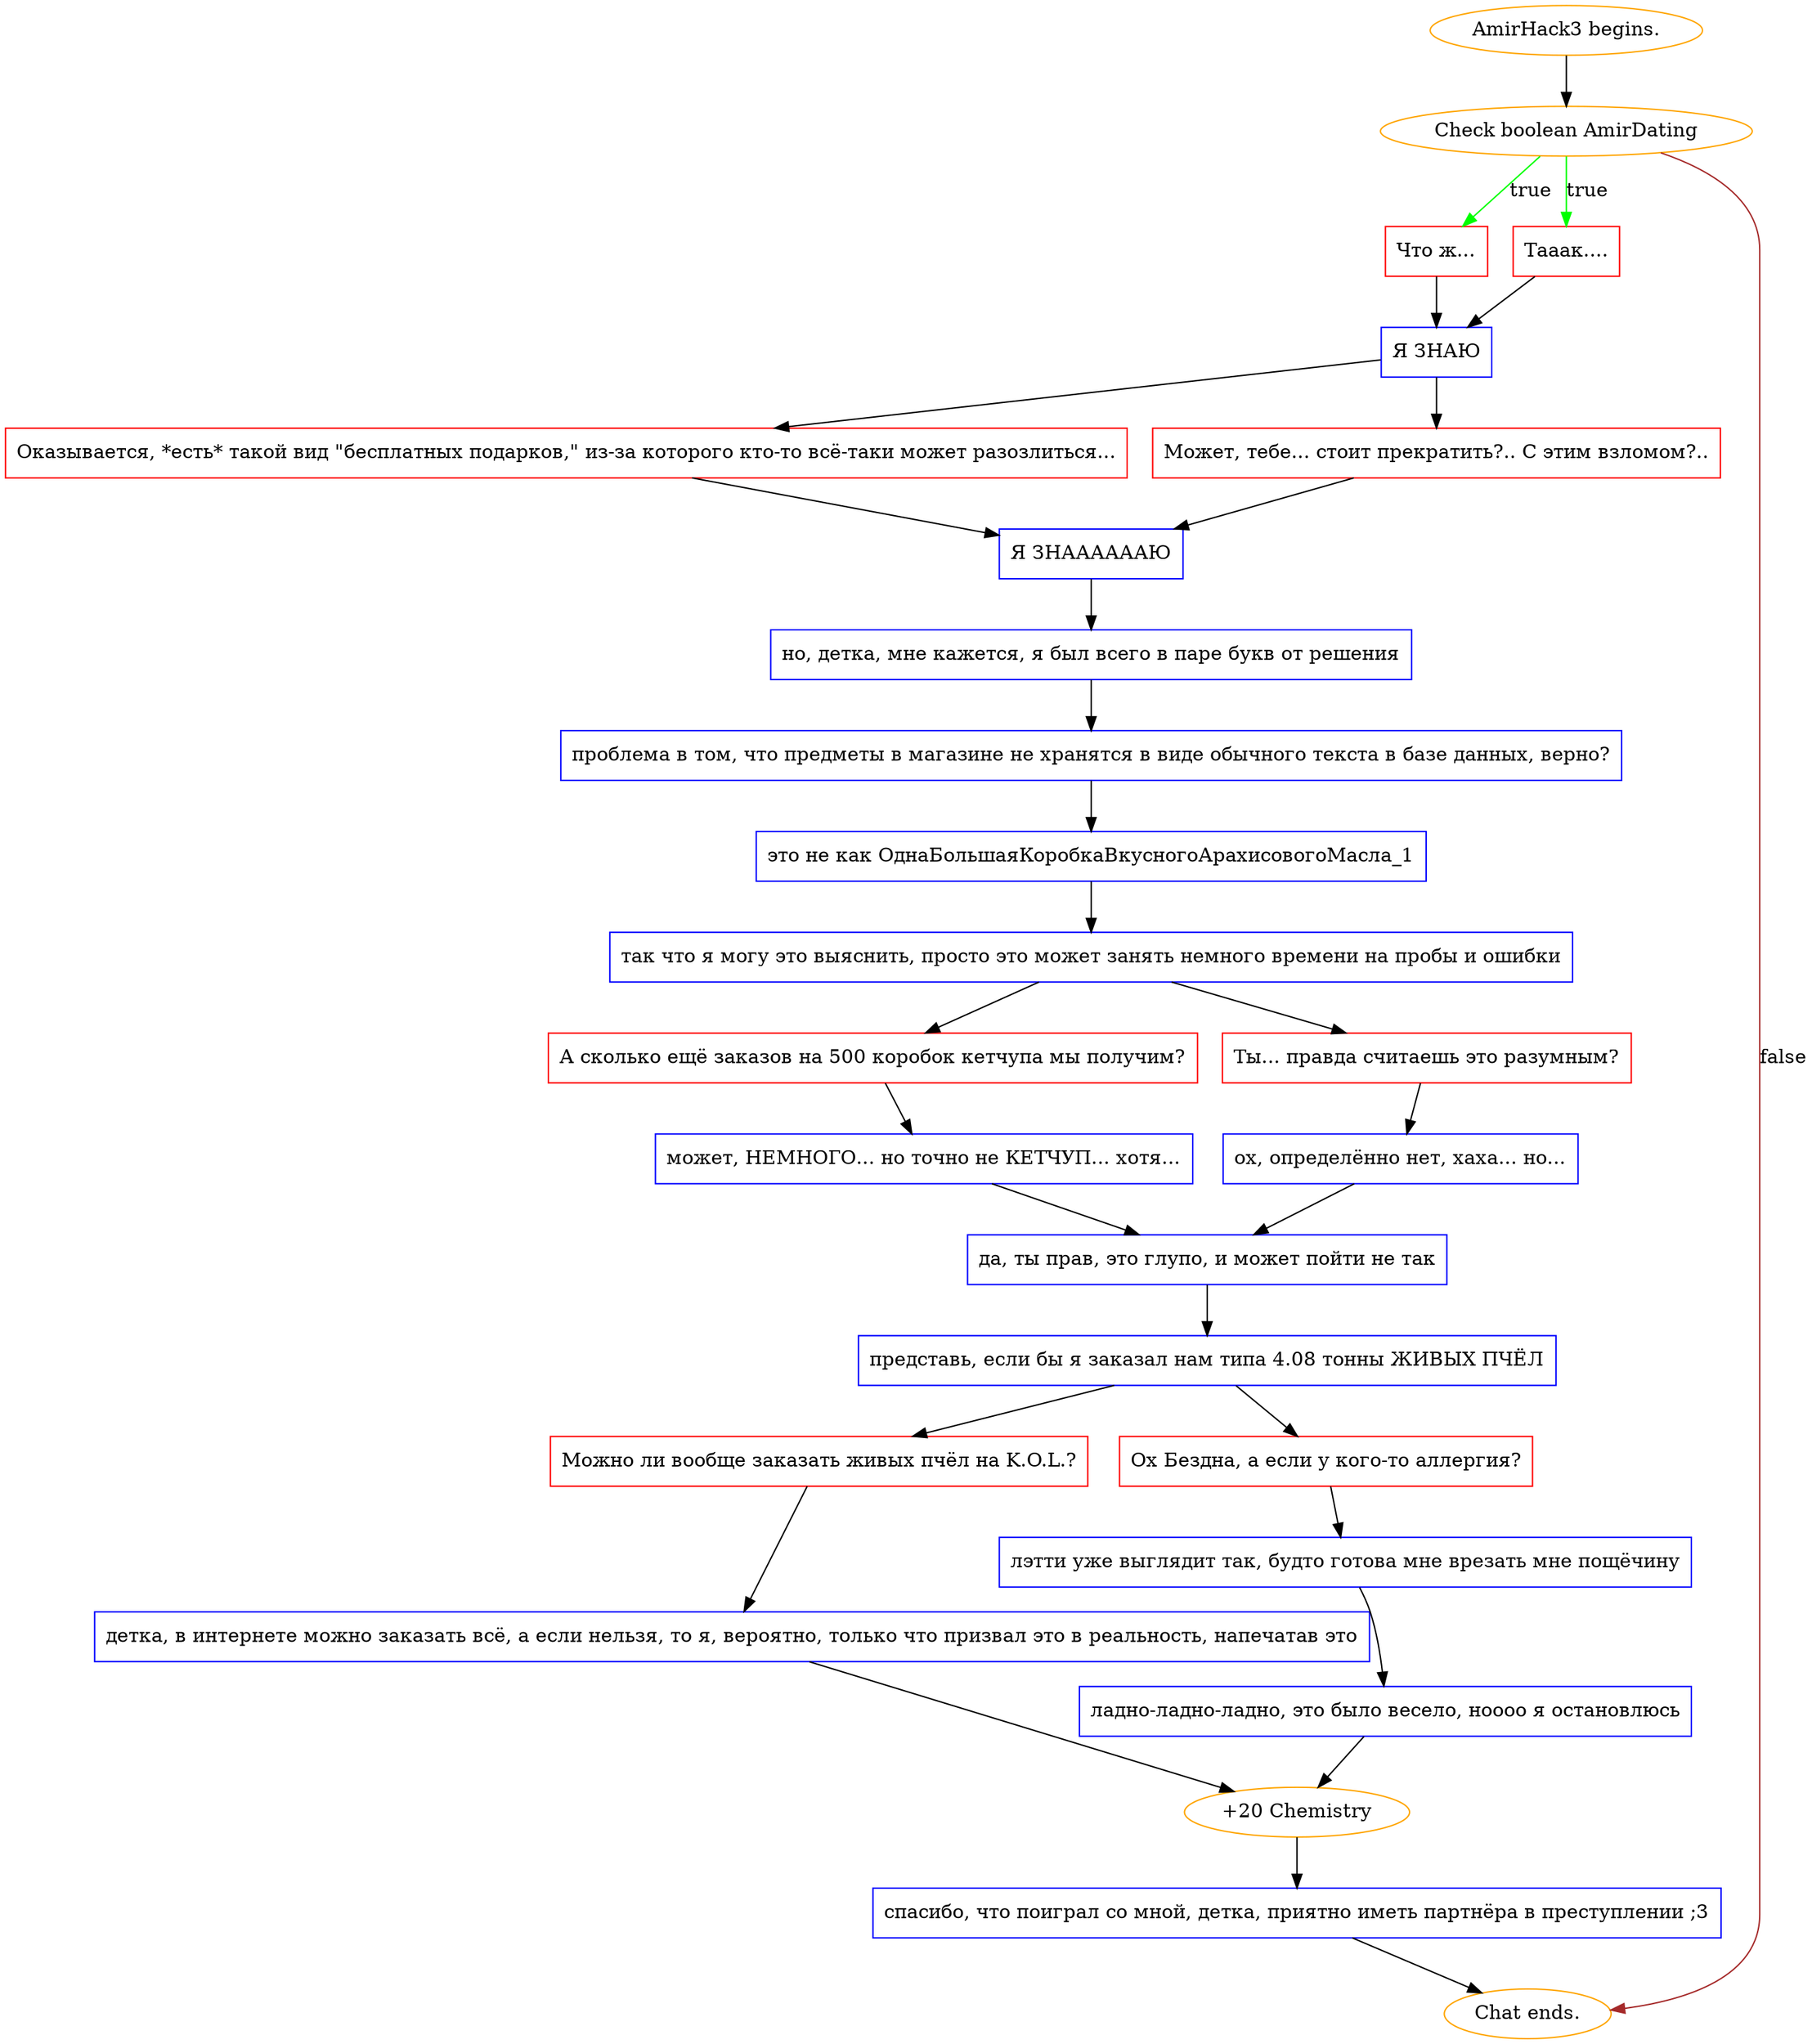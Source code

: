 digraph {
	"AmirHack3 begins." [color=orange];
		"AmirHack3 begins." -> j3626745351;
	j3626745351 [label="Check boolean AmirDating",color=orange];
		j3626745351 -> j3008961368 [label=true,color=green];
		j3626745351 -> j3667287582 [label=true,color=green];
		j3626745351 -> "Chat ends." [label=false,color=brown];
	j3008961368 [label="Что ж...",shape=box,color=red];
		j3008961368 -> j3429514065;
	j3667287582 [label="Тааак....",shape=box,color=red];
		j3667287582 -> j3429514065;
	"Chat ends." [color=orange];
	j3429514065 [label="Я ЗНАЮ",shape=box,color=blue];
		j3429514065 -> j425676096;
		j3429514065 -> j51431046;
	j425676096 [label="Оказывается, *есть* такой вид \"бесплатных подарков,\" из-за которого кто-то всё-таки может разозлиться...",shape=box,color=red];
		j425676096 -> j1922252016;
	j51431046 [label="Может, тебе... стоит прекратить?.. С этим взломом?..",shape=box,color=red];
		j51431046 -> j1922252016;
	j1922252016 [label="Я ЗНААААААЮ",shape=box,color=blue];
		j1922252016 -> j302205903;
	j302205903 [label="но, детка, мне кажется, я был всего в паре букв от решения",shape=box,color=blue];
		j302205903 -> j3742322886;
	j3742322886 [label="проблема в том, что предметы в магазине не хранятся в виде обычного текста в базе данных, верно?",shape=box,color=blue];
		j3742322886 -> j1124320426;
	j1124320426 [label="это не как ОднаБольшаяКоробкаВкусногоАрахисовогоМасла_1",shape=box,color=blue];
		j1124320426 -> j4123740073;
	j4123740073 [label="так что я могу это выяснить, просто это может занять немного времени на пробы и ошибки",shape=box,color=blue];
		j4123740073 -> j2648915855;
		j4123740073 -> j1679863666;
	j2648915855 [label="А сколько ещё заказов на 500 коробок кетчупа мы получим?",shape=box,color=red];
		j2648915855 -> j1096731836;
	j1679863666 [label="Ты... правда считаешь это разумным?",shape=box,color=red];
		j1679863666 -> j2831377712;
	j1096731836 [label="может, НЕМНОГО... но точно не КЕТЧУП... хотя...",shape=box,color=blue];
		j1096731836 -> j3832124803;
	j2831377712 [label="ох, определённо нет, хаха... но...",shape=box,color=blue];
		j2831377712 -> j3832124803;
	j3832124803 [label="да, ты прав, это глупо, и может пойти не так",shape=box,color=blue];
		j3832124803 -> j626974924;
	j626974924 [label="представь, если бы я заказал нам типа 4.08 тонны ЖИВЫХ ПЧЁЛ",shape=box,color=blue];
		j626974924 -> j2331407478;
		j626974924 -> j2627902947;
	j2331407478 [label="Можно ли вообще заказать живых пчёл на K.O.L.?",shape=box,color=red];
		j2331407478 -> j3558402182;
	j2627902947 [label="Ох Бездна, а если у кого-то аллергия?",shape=box,color=red];
		j2627902947 -> j1669099853;
	j3558402182 [label="детка, в интернете можно заказать всё, а если нельзя, то я, вероятно, только что призвал это в реальность, напечатав это",shape=box,color=blue];
		j3558402182 -> j389911625;
	j1669099853 [label="лэтти уже выглядит так, будто готова мне врезать мне пощёчину",shape=box,color=blue];
		j1669099853 -> j3363859414;
	j389911625 [label="+20 Chemistry",color=orange];
		j389911625 -> j586928696;
	j3363859414 [label="ладно-ладно-ладно, это было весело, ноооо я остановлюсь",shape=box,color=blue];
		j3363859414 -> j389911625;
	j586928696 [label="спасибо, что поиграл со мной, детка, приятно иметь партнёра в преступлении ;3",shape=box,color=blue];
		j586928696 -> "Chat ends.";
}
